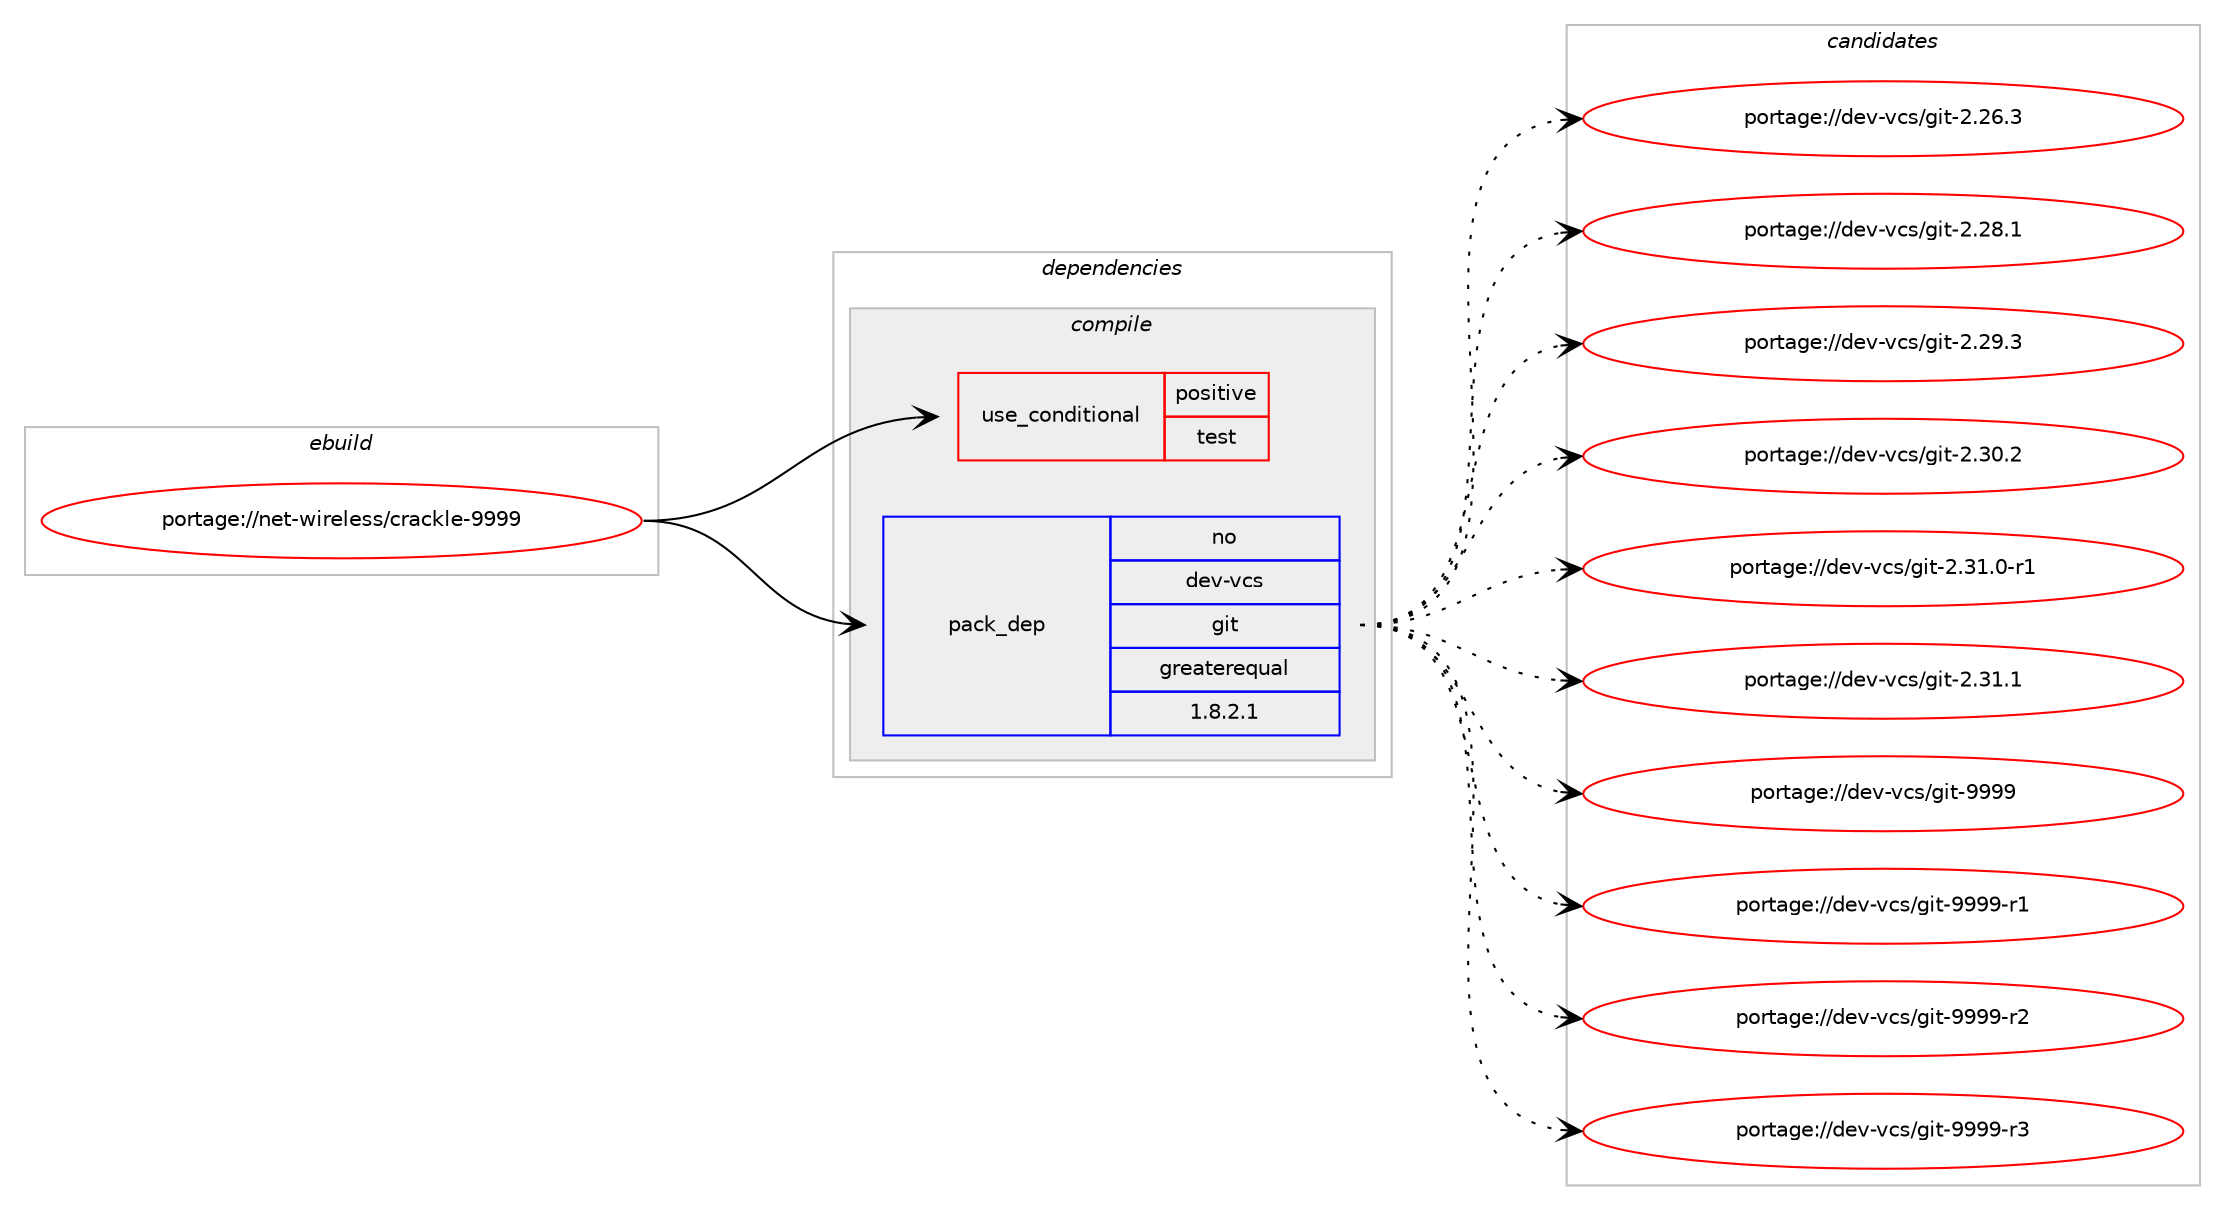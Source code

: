 digraph prolog {

# *************
# Graph options
# *************

newrank=true;
concentrate=true;
compound=true;
graph [rankdir=LR,fontname=Helvetica,fontsize=10,ranksep=1.5];#, ranksep=2.5, nodesep=0.2];
edge  [arrowhead=vee];
node  [fontname=Helvetica,fontsize=10];

# **********
# The ebuild
# **********

subgraph cluster_leftcol {
color=gray;
rank=same;
label=<<i>ebuild</i>>;
id [label="portage://net-wireless/crackle-9999", color=red, width=4, href="../net-wireless/crackle-9999.svg"];
}

# ****************
# The dependencies
# ****************

subgraph cluster_midcol {
color=gray;
label=<<i>dependencies</i>>;
subgraph cluster_compile {
fillcolor="#eeeeee";
style=filled;
label=<<i>compile</i>>;
subgraph cond269 {
dependency464 [label=<<TABLE BORDER="0" CELLBORDER="1" CELLSPACING="0" CELLPADDING="4"><TR><TD ROWSPAN="3" CELLPADDING="10">use_conditional</TD></TR><TR><TD>positive</TD></TR><TR><TD>test</TD></TR></TABLE>>, shape=none, color=red];
# *** BEGIN UNKNOWN DEPENDENCY TYPE (TODO) ***
# dependency464 -> package_dependency(portage://net-wireless/crackle-9999,install,no,dev-lang,perl,none,[,,],[],[])
# *** END UNKNOWN DEPENDENCY TYPE (TODO) ***

}
id:e -> dependency464:w [weight=20,style="solid",arrowhead="vee"];
subgraph pack188 {
dependency465 [label=<<TABLE BORDER="0" CELLBORDER="1" CELLSPACING="0" CELLPADDING="4" WIDTH="220"><TR><TD ROWSPAN="6" CELLPADDING="30">pack_dep</TD></TR><TR><TD WIDTH="110">no</TD></TR><TR><TD>dev-vcs</TD></TR><TR><TD>git</TD></TR><TR><TD>greaterequal</TD></TR><TR><TD>1.8.2.1</TD></TR></TABLE>>, shape=none, color=blue];
}
id:e -> dependency465:w [weight=20,style="solid",arrowhead="vee"];
# *** BEGIN UNKNOWN DEPENDENCY TYPE (TODO) ***
# id -> package_dependency(portage://net-wireless/crackle-9999,install,no,net-libs,libpcap,none,[,,],[],[])
# *** END UNKNOWN DEPENDENCY TYPE (TODO) ***

}
subgraph cluster_compileandrun {
fillcolor="#eeeeee";
style=filled;
label=<<i>compile and run</i>>;
}
subgraph cluster_run {
fillcolor="#eeeeee";
style=filled;
label=<<i>run</i>>;
# *** BEGIN UNKNOWN DEPENDENCY TYPE (TODO) ***
# id -> package_dependency(portage://net-wireless/crackle-9999,run,no,net-libs,libpcap,none,[,,],[],[])
# *** END UNKNOWN DEPENDENCY TYPE (TODO) ***

}
}

# **************
# The candidates
# **************

subgraph cluster_choices {
rank=same;
color=gray;
label=<<i>candidates</i>>;

subgraph choice188 {
color=black;
nodesep=1;
choice10010111845118991154710310511645504650544651 [label="portage://dev-vcs/git-2.26.3", color=red, width=4,href="../dev-vcs/git-2.26.3.svg"];
choice10010111845118991154710310511645504650564649 [label="portage://dev-vcs/git-2.28.1", color=red, width=4,href="../dev-vcs/git-2.28.1.svg"];
choice10010111845118991154710310511645504650574651 [label="portage://dev-vcs/git-2.29.3", color=red, width=4,href="../dev-vcs/git-2.29.3.svg"];
choice10010111845118991154710310511645504651484650 [label="portage://dev-vcs/git-2.30.2", color=red, width=4,href="../dev-vcs/git-2.30.2.svg"];
choice100101118451189911547103105116455046514946484511449 [label="portage://dev-vcs/git-2.31.0-r1", color=red, width=4,href="../dev-vcs/git-2.31.0-r1.svg"];
choice10010111845118991154710310511645504651494649 [label="portage://dev-vcs/git-2.31.1", color=red, width=4,href="../dev-vcs/git-2.31.1.svg"];
choice1001011184511899115471031051164557575757 [label="portage://dev-vcs/git-9999", color=red, width=4,href="../dev-vcs/git-9999.svg"];
choice10010111845118991154710310511645575757574511449 [label="portage://dev-vcs/git-9999-r1", color=red, width=4,href="../dev-vcs/git-9999-r1.svg"];
choice10010111845118991154710310511645575757574511450 [label="portage://dev-vcs/git-9999-r2", color=red, width=4,href="../dev-vcs/git-9999-r2.svg"];
choice10010111845118991154710310511645575757574511451 [label="portage://dev-vcs/git-9999-r3", color=red, width=4,href="../dev-vcs/git-9999-r3.svg"];
dependency465:e -> choice10010111845118991154710310511645504650544651:w [style=dotted,weight="100"];
dependency465:e -> choice10010111845118991154710310511645504650564649:w [style=dotted,weight="100"];
dependency465:e -> choice10010111845118991154710310511645504650574651:w [style=dotted,weight="100"];
dependency465:e -> choice10010111845118991154710310511645504651484650:w [style=dotted,weight="100"];
dependency465:e -> choice100101118451189911547103105116455046514946484511449:w [style=dotted,weight="100"];
dependency465:e -> choice10010111845118991154710310511645504651494649:w [style=dotted,weight="100"];
dependency465:e -> choice1001011184511899115471031051164557575757:w [style=dotted,weight="100"];
dependency465:e -> choice10010111845118991154710310511645575757574511449:w [style=dotted,weight="100"];
dependency465:e -> choice10010111845118991154710310511645575757574511450:w [style=dotted,weight="100"];
dependency465:e -> choice10010111845118991154710310511645575757574511451:w [style=dotted,weight="100"];
}
}

}
